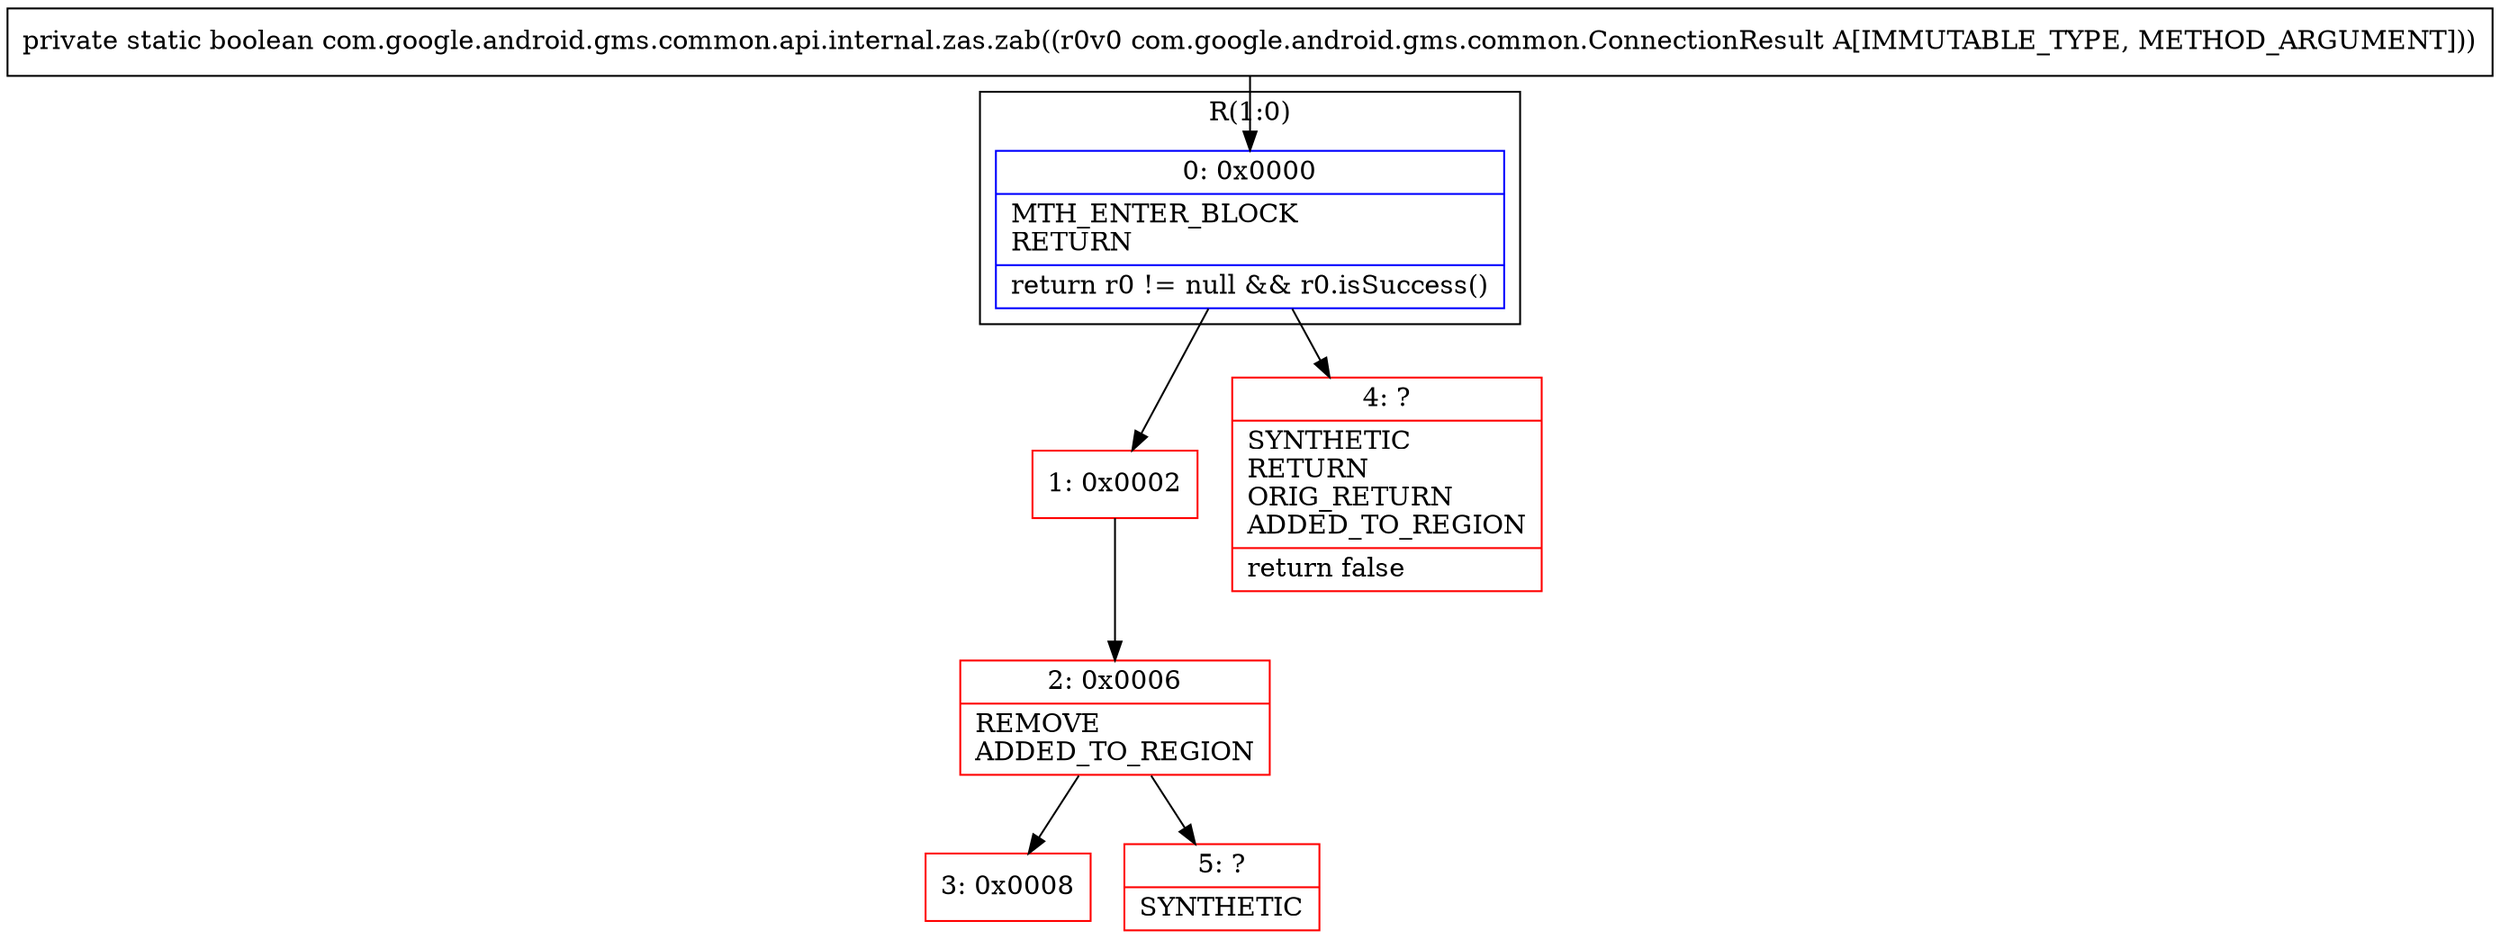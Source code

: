 digraph "CFG forcom.google.android.gms.common.api.internal.zas.zab(Lcom\/google\/android\/gms\/common\/ConnectionResult;)Z" {
subgraph cluster_Region_2008398220 {
label = "R(1:0)";
node [shape=record,color=blue];
Node_0 [shape=record,label="{0\:\ 0x0000|MTH_ENTER_BLOCK\lRETURN\l|return r0 != null && r0.isSuccess()\l}"];
}
Node_1 [shape=record,color=red,label="{1\:\ 0x0002}"];
Node_2 [shape=record,color=red,label="{2\:\ 0x0006|REMOVE\lADDED_TO_REGION\l}"];
Node_3 [shape=record,color=red,label="{3\:\ 0x0008}"];
Node_4 [shape=record,color=red,label="{4\:\ ?|SYNTHETIC\lRETURN\lORIG_RETURN\lADDED_TO_REGION\l|return false\l}"];
Node_5 [shape=record,color=red,label="{5\:\ ?|SYNTHETIC\l}"];
MethodNode[shape=record,label="{private static boolean com.google.android.gms.common.api.internal.zas.zab((r0v0 com.google.android.gms.common.ConnectionResult A[IMMUTABLE_TYPE, METHOD_ARGUMENT])) }"];
MethodNode -> Node_0;
Node_0 -> Node_1;
Node_0 -> Node_4;
Node_1 -> Node_2;
Node_2 -> Node_3;
Node_2 -> Node_5;
}

